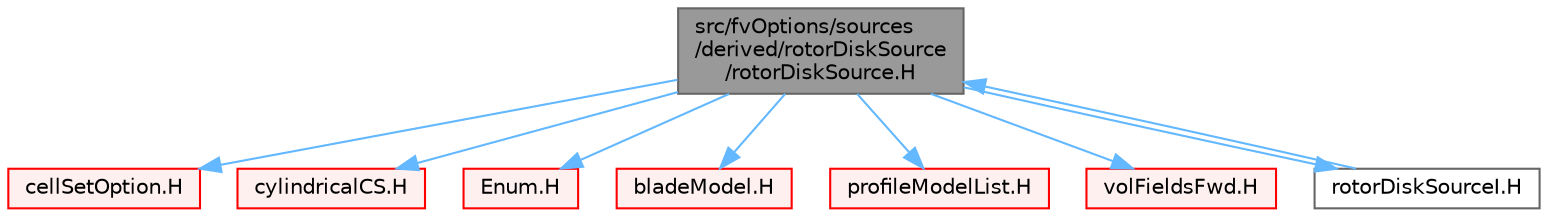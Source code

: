 digraph "src/fvOptions/sources/derived/rotorDiskSource/rotorDiskSource.H"
{
 // LATEX_PDF_SIZE
  bgcolor="transparent";
  edge [fontname=Helvetica,fontsize=10,labelfontname=Helvetica,labelfontsize=10];
  node [fontname=Helvetica,fontsize=10,shape=box,height=0.2,width=0.4];
  Node1 [id="Node000001",label="src/fvOptions/sources\l/derived/rotorDiskSource\l/rotorDiskSource.H",height=0.2,width=0.4,color="gray40", fillcolor="grey60", style="filled", fontcolor="black",tooltip=" "];
  Node1 -> Node2 [id="edge1_Node000001_Node000002",color="steelblue1",style="solid",tooltip=" "];
  Node2 [id="Node000002",label="cellSetOption.H",height=0.2,width=0.4,color="red", fillcolor="#FFF0F0", style="filled",URL="$cellSetOption_8H.html",tooltip=" "];
  Node1 -> Node373 [id="edge2_Node000001_Node000373",color="steelblue1",style="solid",tooltip=" "];
  Node373 [id="Node000373",label="cylindricalCS.H",height=0.2,width=0.4,color="red", fillcolor="#FFF0F0", style="filled",URL="$cylindricalCS_8H.html",tooltip=" "];
  Node1 -> Node180 [id="edge3_Node000001_Node000180",color="steelblue1",style="solid",tooltip=" "];
  Node180 [id="Node000180",label="Enum.H",height=0.2,width=0.4,color="red", fillcolor="#FFF0F0", style="filled",URL="$Enum_8H.html",tooltip=" "];
  Node1 -> Node378 [id="edge4_Node000001_Node000378",color="steelblue1",style="solid",tooltip=" "];
  Node378 [id="Node000378",label="bladeModel.H",height=0.2,width=0.4,color="red", fillcolor="#FFF0F0", style="filled",URL="$bladeModel_8H.html",tooltip=" "];
  Node1 -> Node379 [id="edge5_Node000001_Node000379",color="steelblue1",style="solid",tooltip=" "];
  Node379 [id="Node000379",label="profileModelList.H",height=0.2,width=0.4,color="red", fillcolor="#FFF0F0", style="filled",URL="$profileModelList_8H.html",tooltip=" "];
  Node1 -> Node131 [id="edge6_Node000001_Node000131",color="steelblue1",style="solid",tooltip=" "];
  Node131 [id="Node000131",label="volFieldsFwd.H",height=0.2,width=0.4,color="red", fillcolor="#FFF0F0", style="filled",URL="$volFieldsFwd_8H.html",tooltip="Forwards and collection of common volume field types."];
  Node1 -> Node381 [id="edge7_Node000001_Node000381",color="steelblue1",style="solid",tooltip=" "];
  Node381 [id="Node000381",label="rotorDiskSourceI.H",height=0.2,width=0.4,color="grey40", fillcolor="white", style="filled",URL="$rotorDiskSourceI_8H.html",tooltip=" "];
  Node381 -> Node1 [id="edge8_Node000381_Node000001",color="steelblue1",style="solid",tooltip=" "];
}
